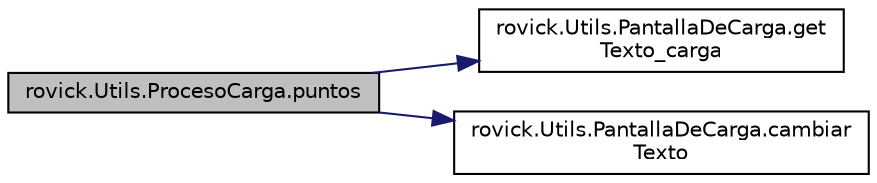 digraph "rovick.Utils.ProcesoCarga.puntos"
{
  edge [fontname="Helvetica",fontsize="10",labelfontname="Helvetica",labelfontsize="10"];
  node [fontname="Helvetica",fontsize="10",shape=record];
  rankdir="LR";
  Node14 [label="rovick.Utils.ProcesoCarga.puntos",height=0.2,width=0.4,color="black", fillcolor="grey75", style="filled", fontcolor="black"];
  Node14 -> Node15 [color="midnightblue",fontsize="10",style="solid",fontname="Helvetica"];
  Node15 [label="rovick.Utils.PantallaDeCarga.get\lTexto_carga",height=0.2,width=0.4,color="black", fillcolor="white", style="filled",URL="$classrovick_1_1_utils_1_1_pantalla_de_carga.html#ac34a8fba9efd176d01a2efcc8665bc68"];
  Node14 -> Node16 [color="midnightblue",fontsize="10",style="solid",fontname="Helvetica"];
  Node16 [label="rovick.Utils.PantallaDeCarga.cambiar\lTexto",height=0.2,width=0.4,color="black", fillcolor="white", style="filled",URL="$classrovick_1_1_utils_1_1_pantalla_de_carga.html#ac503d5000ec33ac3caecf3a7fd4ff512",tooltip="Metodo que se utiliza para cambiar el texto informativo. "];
}
